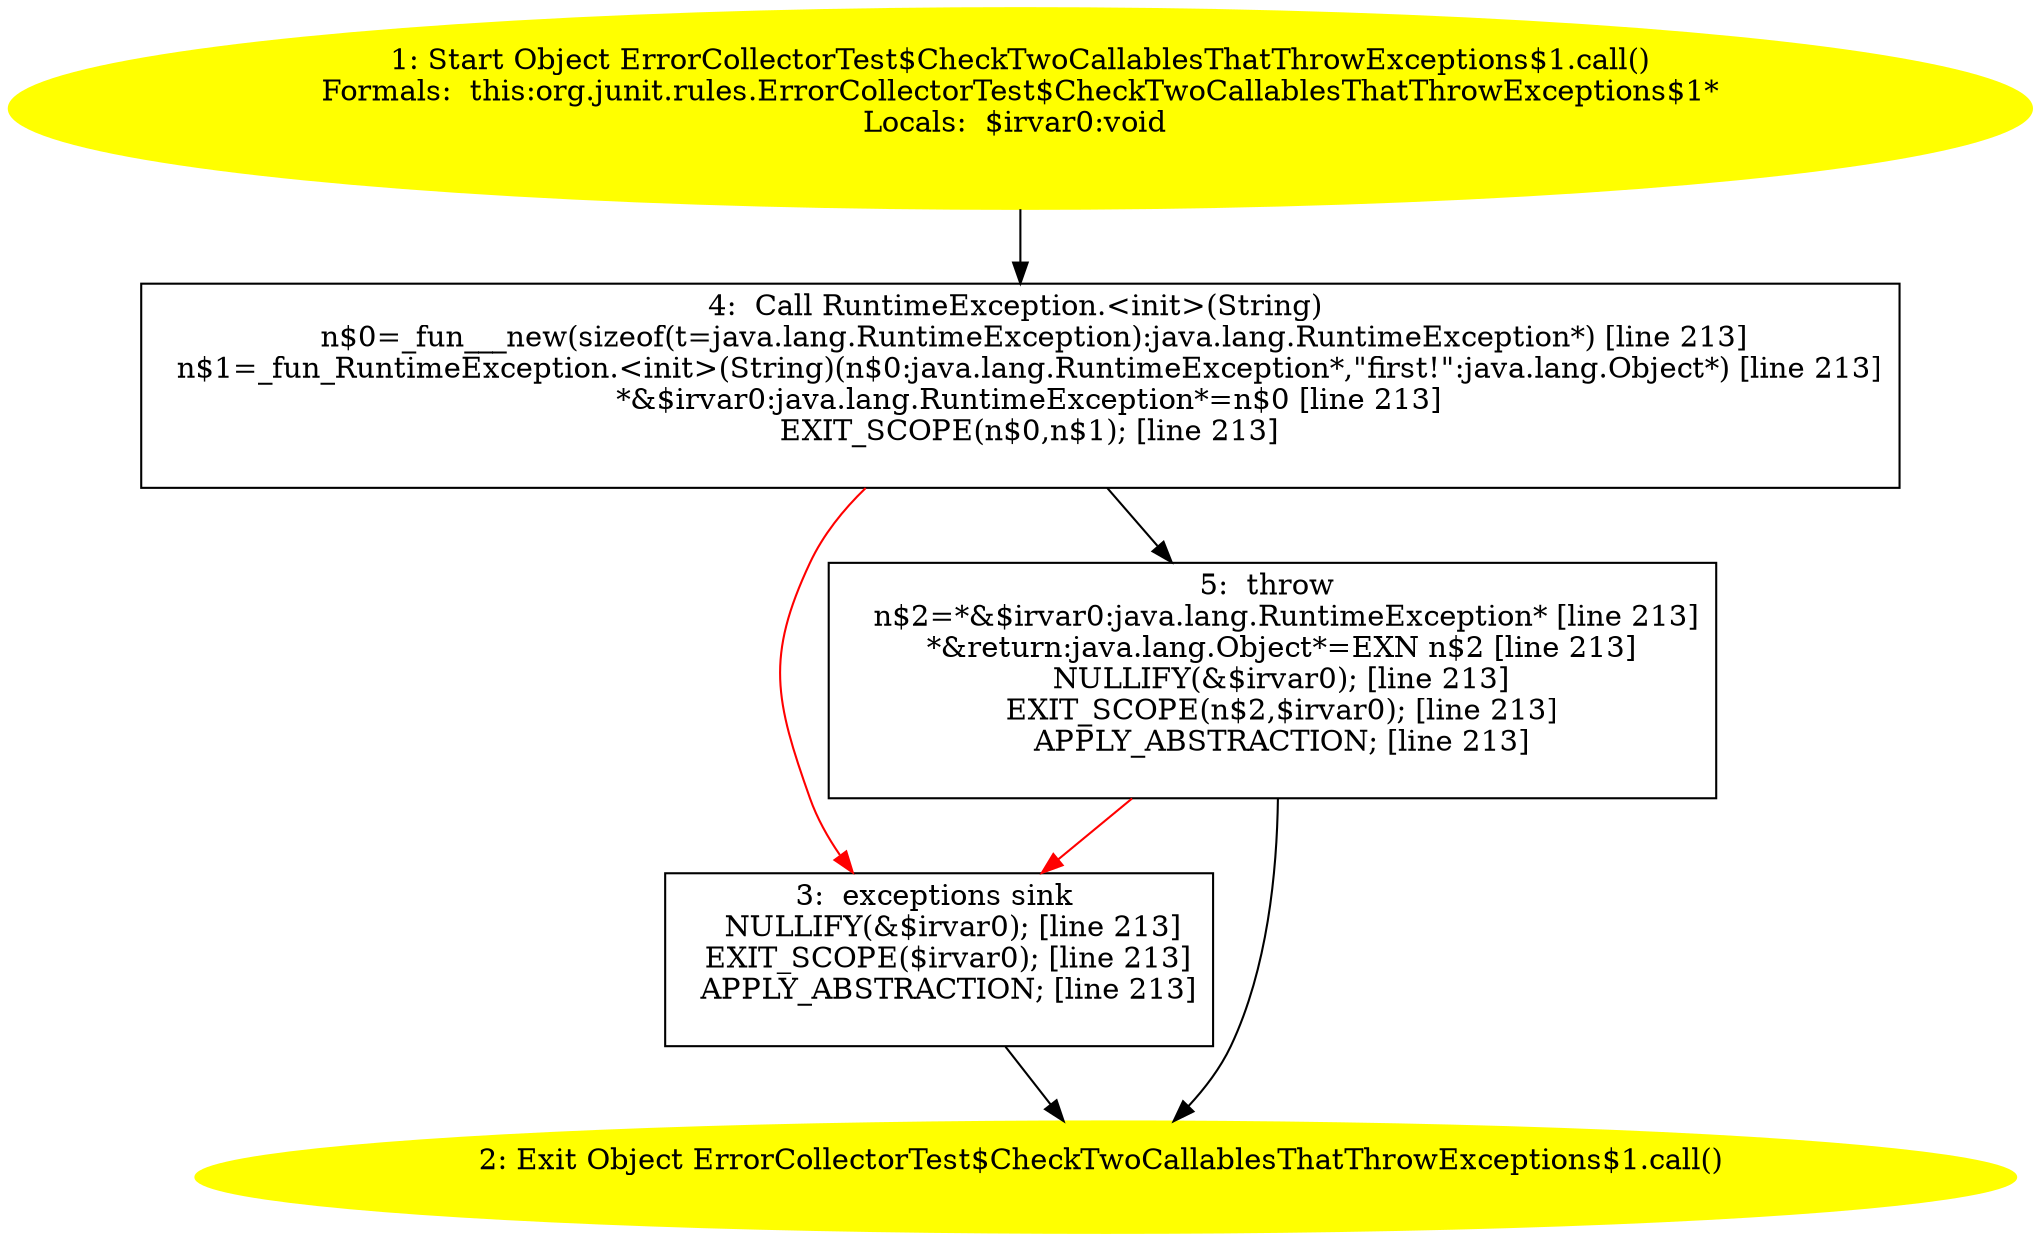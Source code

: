 /* @generated */
digraph cfg {
"org.junit.rules.ErrorCollectorTest$CheckTwoCallablesThatThrowExceptions$1.call():java.lang.Object.43e70ff9ff8cdc6524d38c4018cfbb09_1" [label="1: Start Object ErrorCollectorTest$CheckTwoCallablesThatThrowExceptions$1.call()\nFormals:  this:org.junit.rules.ErrorCollectorTest$CheckTwoCallablesThatThrowExceptions$1*\nLocals:  $irvar0:void \n  " color=yellow style=filled]
	

	 "org.junit.rules.ErrorCollectorTest$CheckTwoCallablesThatThrowExceptions$1.call():java.lang.Object.43e70ff9ff8cdc6524d38c4018cfbb09_1" -> "org.junit.rules.ErrorCollectorTest$CheckTwoCallablesThatThrowExceptions$1.call():java.lang.Object.43e70ff9ff8cdc6524d38c4018cfbb09_4" ;
"org.junit.rules.ErrorCollectorTest$CheckTwoCallablesThatThrowExceptions$1.call():java.lang.Object.43e70ff9ff8cdc6524d38c4018cfbb09_2" [label="2: Exit Object ErrorCollectorTest$CheckTwoCallablesThatThrowExceptions$1.call() \n  " color=yellow style=filled]
	

"org.junit.rules.ErrorCollectorTest$CheckTwoCallablesThatThrowExceptions$1.call():java.lang.Object.43e70ff9ff8cdc6524d38c4018cfbb09_3" [label="3:  exceptions sink \n   NULLIFY(&$irvar0); [line 213]\n  EXIT_SCOPE($irvar0); [line 213]\n  APPLY_ABSTRACTION; [line 213]\n " shape="box"]
	

	 "org.junit.rules.ErrorCollectorTest$CheckTwoCallablesThatThrowExceptions$1.call():java.lang.Object.43e70ff9ff8cdc6524d38c4018cfbb09_3" -> "org.junit.rules.ErrorCollectorTest$CheckTwoCallablesThatThrowExceptions$1.call():java.lang.Object.43e70ff9ff8cdc6524d38c4018cfbb09_2" ;
"org.junit.rules.ErrorCollectorTest$CheckTwoCallablesThatThrowExceptions$1.call():java.lang.Object.43e70ff9ff8cdc6524d38c4018cfbb09_4" [label="4:  Call RuntimeException.<init>(String) \n   n$0=_fun___new(sizeof(t=java.lang.RuntimeException):java.lang.RuntimeException*) [line 213]\n  n$1=_fun_RuntimeException.<init>(String)(n$0:java.lang.RuntimeException*,\"first!\":java.lang.Object*) [line 213]\n  *&$irvar0:java.lang.RuntimeException*=n$0 [line 213]\n  EXIT_SCOPE(n$0,n$1); [line 213]\n " shape="box"]
	

	 "org.junit.rules.ErrorCollectorTest$CheckTwoCallablesThatThrowExceptions$1.call():java.lang.Object.43e70ff9ff8cdc6524d38c4018cfbb09_4" -> "org.junit.rules.ErrorCollectorTest$CheckTwoCallablesThatThrowExceptions$1.call():java.lang.Object.43e70ff9ff8cdc6524d38c4018cfbb09_5" ;
	 "org.junit.rules.ErrorCollectorTest$CheckTwoCallablesThatThrowExceptions$1.call():java.lang.Object.43e70ff9ff8cdc6524d38c4018cfbb09_4" -> "org.junit.rules.ErrorCollectorTest$CheckTwoCallablesThatThrowExceptions$1.call():java.lang.Object.43e70ff9ff8cdc6524d38c4018cfbb09_3" [color="red" ];
"org.junit.rules.ErrorCollectorTest$CheckTwoCallablesThatThrowExceptions$1.call():java.lang.Object.43e70ff9ff8cdc6524d38c4018cfbb09_5" [label="5:  throw \n   n$2=*&$irvar0:java.lang.RuntimeException* [line 213]\n  *&return:java.lang.Object*=EXN n$2 [line 213]\n  NULLIFY(&$irvar0); [line 213]\n  EXIT_SCOPE(n$2,$irvar0); [line 213]\n  APPLY_ABSTRACTION; [line 213]\n " shape="box"]
	

	 "org.junit.rules.ErrorCollectorTest$CheckTwoCallablesThatThrowExceptions$1.call():java.lang.Object.43e70ff9ff8cdc6524d38c4018cfbb09_5" -> "org.junit.rules.ErrorCollectorTest$CheckTwoCallablesThatThrowExceptions$1.call():java.lang.Object.43e70ff9ff8cdc6524d38c4018cfbb09_2" ;
	 "org.junit.rules.ErrorCollectorTest$CheckTwoCallablesThatThrowExceptions$1.call():java.lang.Object.43e70ff9ff8cdc6524d38c4018cfbb09_5" -> "org.junit.rules.ErrorCollectorTest$CheckTwoCallablesThatThrowExceptions$1.call():java.lang.Object.43e70ff9ff8cdc6524d38c4018cfbb09_3" [color="red" ];
}

